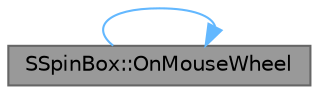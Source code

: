 digraph "SSpinBox::OnMouseWheel"
{
 // INTERACTIVE_SVG=YES
 // LATEX_PDF_SIZE
  bgcolor="transparent";
  edge [fontname=Helvetica,fontsize=10,labelfontname=Helvetica,labelfontsize=10];
  node [fontname=Helvetica,fontsize=10,shape=box,height=0.2,width=0.4];
  rankdir="LR";
  Node1 [id="Node000001",label="SSpinBox::OnMouseWheel",height=0.2,width=0.4,color="gray40", fillcolor="grey60", style="filled", fontcolor="black",tooltip="Called when the mouse wheel is spun."];
  Node1 -> Node1 [id="edge1_Node000001_Node000001",color="steelblue1",style="solid",tooltip=" "];
}
